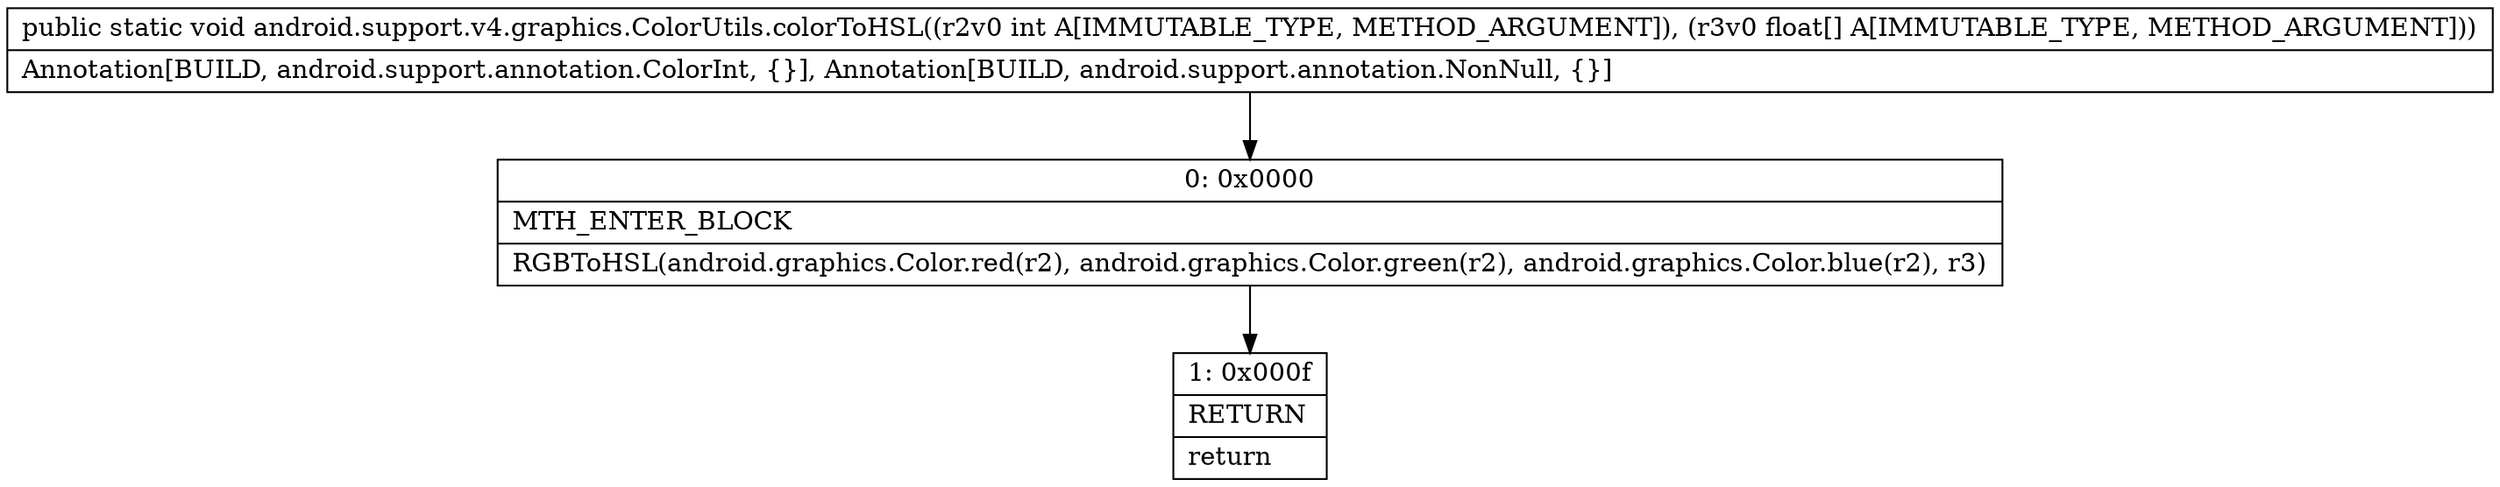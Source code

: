 digraph "CFG forandroid.support.v4.graphics.ColorUtils.colorToHSL(I[F)V" {
Node_0 [shape=record,label="{0\:\ 0x0000|MTH_ENTER_BLOCK\l|RGBToHSL(android.graphics.Color.red(r2), android.graphics.Color.green(r2), android.graphics.Color.blue(r2), r3)\l}"];
Node_1 [shape=record,label="{1\:\ 0x000f|RETURN\l|return\l}"];
MethodNode[shape=record,label="{public static void android.support.v4.graphics.ColorUtils.colorToHSL((r2v0 int A[IMMUTABLE_TYPE, METHOD_ARGUMENT]), (r3v0 float[] A[IMMUTABLE_TYPE, METHOD_ARGUMENT]))  | Annotation[BUILD, android.support.annotation.ColorInt, \{\}], Annotation[BUILD, android.support.annotation.NonNull, \{\}]\l}"];
MethodNode -> Node_0;
Node_0 -> Node_1;
}

